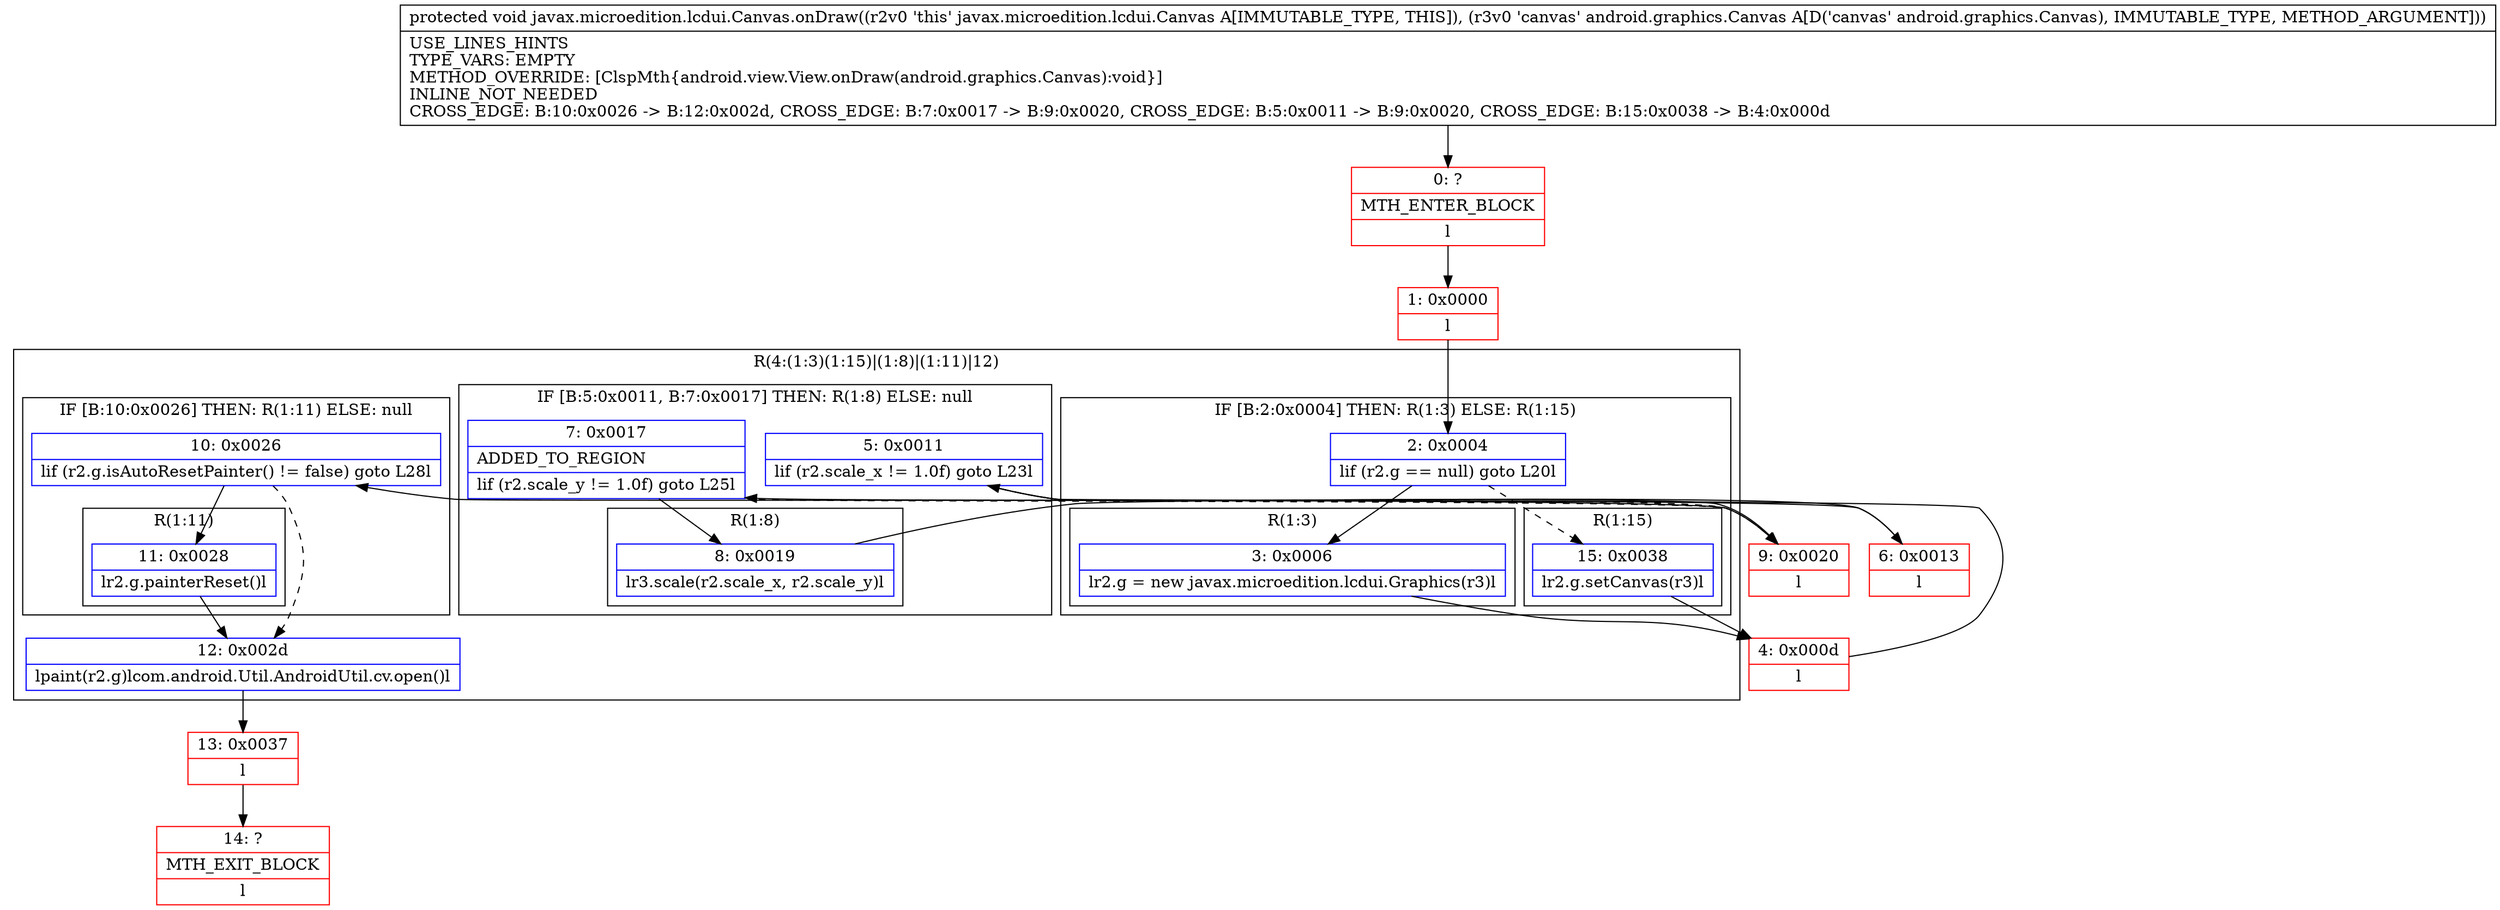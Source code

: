 digraph "CFG forjavax.microedition.lcdui.Canvas.onDraw(Landroid\/graphics\/Canvas;)V" {
subgraph cluster_Region_758211936 {
label = "R(4:(1:3)(1:15)|(1:8)|(1:11)|12)";
node [shape=record,color=blue];
subgraph cluster_IfRegion_145285787 {
label = "IF [B:2:0x0004] THEN: R(1:3) ELSE: R(1:15)";
node [shape=record,color=blue];
Node_2 [shape=record,label="{2\:\ 0x0004|lif (r2.g == null) goto L20l}"];
subgraph cluster_Region_1684332767 {
label = "R(1:3)";
node [shape=record,color=blue];
Node_3 [shape=record,label="{3\:\ 0x0006|lr2.g = new javax.microedition.lcdui.Graphics(r3)l}"];
}
subgraph cluster_Region_81295878 {
label = "R(1:15)";
node [shape=record,color=blue];
Node_15 [shape=record,label="{15\:\ 0x0038|lr2.g.setCanvas(r3)l}"];
}
}
subgraph cluster_IfRegion_576980376 {
label = "IF [B:5:0x0011, B:7:0x0017] THEN: R(1:8) ELSE: null";
node [shape=record,color=blue];
Node_5 [shape=record,label="{5\:\ 0x0011|lif (r2.scale_x != 1.0f) goto L23l}"];
Node_7 [shape=record,label="{7\:\ 0x0017|ADDED_TO_REGION\l|lif (r2.scale_y != 1.0f) goto L25l}"];
subgraph cluster_Region_1830262645 {
label = "R(1:8)";
node [shape=record,color=blue];
Node_8 [shape=record,label="{8\:\ 0x0019|lr3.scale(r2.scale_x, r2.scale_y)l}"];
}
}
subgraph cluster_IfRegion_783736848 {
label = "IF [B:10:0x0026] THEN: R(1:11) ELSE: null";
node [shape=record,color=blue];
Node_10 [shape=record,label="{10\:\ 0x0026|lif (r2.g.isAutoResetPainter() != false) goto L28l}"];
subgraph cluster_Region_1769584522 {
label = "R(1:11)";
node [shape=record,color=blue];
Node_11 [shape=record,label="{11\:\ 0x0028|lr2.g.painterReset()l}"];
}
}
Node_12 [shape=record,label="{12\:\ 0x002d|lpaint(r2.g)lcom.android.Util.AndroidUtil.cv.open()l}"];
}
Node_0 [shape=record,color=red,label="{0\:\ ?|MTH_ENTER_BLOCK\l|l}"];
Node_1 [shape=record,color=red,label="{1\:\ 0x0000|l}"];
Node_4 [shape=record,color=red,label="{4\:\ 0x000d|l}"];
Node_6 [shape=record,color=red,label="{6\:\ 0x0013|l}"];
Node_9 [shape=record,color=red,label="{9\:\ 0x0020|l}"];
Node_13 [shape=record,color=red,label="{13\:\ 0x0037|l}"];
Node_14 [shape=record,color=red,label="{14\:\ ?|MTH_EXIT_BLOCK\l|l}"];
MethodNode[shape=record,label="{protected void javax.microedition.lcdui.Canvas.onDraw((r2v0 'this' javax.microedition.lcdui.Canvas A[IMMUTABLE_TYPE, THIS]), (r3v0 'canvas' android.graphics.Canvas A[D('canvas' android.graphics.Canvas), IMMUTABLE_TYPE, METHOD_ARGUMENT]))  | USE_LINES_HINTS\lTYPE_VARS: EMPTY\lMETHOD_OVERRIDE: [ClspMth\{android.view.View.onDraw(android.graphics.Canvas):void\}]\lINLINE_NOT_NEEDED\lCROSS_EDGE: B:10:0x0026 \-\> B:12:0x002d, CROSS_EDGE: B:7:0x0017 \-\> B:9:0x0020, CROSS_EDGE: B:5:0x0011 \-\> B:9:0x0020, CROSS_EDGE: B:15:0x0038 \-\> B:4:0x000d\l}"];
MethodNode -> Node_0;
Node_2 -> Node_3;
Node_2 -> Node_15[style=dashed];
Node_3 -> Node_4;
Node_15 -> Node_4;
Node_5 -> Node_6;
Node_5 -> Node_9[style=dashed];
Node_7 -> Node_8;
Node_7 -> Node_9[style=dashed];
Node_8 -> Node_9;
Node_10 -> Node_11;
Node_10 -> Node_12[style=dashed];
Node_11 -> Node_12;
Node_12 -> Node_13;
Node_0 -> Node_1;
Node_1 -> Node_2;
Node_4 -> Node_5;
Node_6 -> Node_7;
Node_9 -> Node_10;
Node_13 -> Node_14;
}

